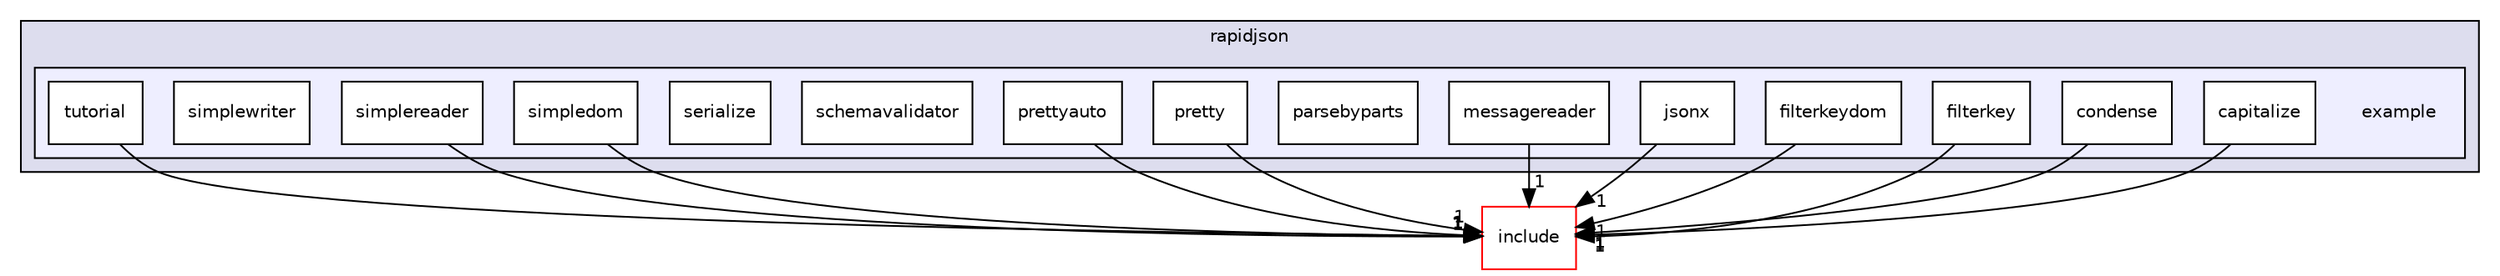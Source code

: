 digraph "build/vendor/rapidjson/src/rapidjson/example" {
  compound=true
  node [ fontsize="10", fontname="Helvetica"];
  edge [ labelfontsize="10", labelfontname="Helvetica"];
  subgraph clusterdir_b00f1299e06bcb8c74e6eaa767d6e43c {
    graph [ bgcolor="#ddddee", pencolor="black", label="rapidjson" fontname="Helvetica", fontsize="10", URL="dir_b00f1299e06bcb8c74e6eaa767d6e43c.html"]
  subgraph clusterdir_814f8d0b58d2cbbb7a64b29875efd4d1 {
    graph [ bgcolor="#eeeeff", pencolor="black", label="" URL="dir_814f8d0b58d2cbbb7a64b29875efd4d1.html"];
    dir_814f8d0b58d2cbbb7a64b29875efd4d1 [shape=plaintext label="example"];
    dir_7c7afcda8cc1c1369340fbc9ccb8adbe [shape=box label="capitalize" color="black" fillcolor="white" style="filled" URL="dir_7c7afcda8cc1c1369340fbc9ccb8adbe.html"];
    dir_9f681c6c7a73c83413e468a9d4e99dad [shape=box label="condense" color="black" fillcolor="white" style="filled" URL="dir_9f681c6c7a73c83413e468a9d4e99dad.html"];
    dir_8c6a58200b8b42ebc5cc4dc2fdc96d35 [shape=box label="filterkey" color="black" fillcolor="white" style="filled" URL="dir_8c6a58200b8b42ebc5cc4dc2fdc96d35.html"];
    dir_16600658ff4a703ed597ac045e9987b2 [shape=box label="filterkeydom" color="black" fillcolor="white" style="filled" URL="dir_16600658ff4a703ed597ac045e9987b2.html"];
    dir_8c4881fb7d6db4558d522cffb8196e09 [shape=box label="jsonx" color="black" fillcolor="white" style="filled" URL="dir_8c4881fb7d6db4558d522cffb8196e09.html"];
    dir_a931d167fa9e382160568f095ce52f1d [shape=box label="messagereader" color="black" fillcolor="white" style="filled" URL="dir_a931d167fa9e382160568f095ce52f1d.html"];
    dir_c732eb5a592938ee87f1a31abc13915d [shape=box label="parsebyparts" color="black" fillcolor="white" style="filled" URL="dir_c732eb5a592938ee87f1a31abc13915d.html"];
    dir_bc77bffd0bfa25c10e02333720836953 [shape=box label="pretty" color="black" fillcolor="white" style="filled" URL="dir_bc77bffd0bfa25c10e02333720836953.html"];
    dir_c89f5aa3d3423dff2d6095fa7c97d10d [shape=box label="prettyauto" color="black" fillcolor="white" style="filled" URL="dir_c89f5aa3d3423dff2d6095fa7c97d10d.html"];
    dir_c4148e570fbd3dd060644766e4283651 [shape=box label="schemavalidator" color="black" fillcolor="white" style="filled" URL="dir_c4148e570fbd3dd060644766e4283651.html"];
    dir_b4b4200a0542eb14c94b50b99dcfc233 [shape=box label="serialize" color="black" fillcolor="white" style="filled" URL="dir_b4b4200a0542eb14c94b50b99dcfc233.html"];
    dir_c8dd91bb8b7914453e23952ac7e627f9 [shape=box label="simpledom" color="black" fillcolor="white" style="filled" URL="dir_c8dd91bb8b7914453e23952ac7e627f9.html"];
    dir_b0840be1ef4eab4432e7ba2ffb81c1c7 [shape=box label="simplereader" color="black" fillcolor="white" style="filled" URL="dir_b0840be1ef4eab4432e7ba2ffb81c1c7.html"];
    dir_0b9fac1f71b0e9c728e73e970b493e2c [shape=box label="simplewriter" color="black" fillcolor="white" style="filled" URL="dir_0b9fac1f71b0e9c728e73e970b493e2c.html"];
    dir_4b015a1f0c5221084e9d08cae39bfff2 [shape=box label="tutorial" color="black" fillcolor="white" style="filled" URL="dir_4b015a1f0c5221084e9d08cae39bfff2.html"];
  }
  }
  dir_13cda55ee060365935dd1d37eaa22914 [shape=box label="include" fillcolor="white" style="filled" color="red" URL="dir_13cda55ee060365935dd1d37eaa22914.html"];
  dir_c89f5aa3d3423dff2d6095fa7c97d10d->dir_13cda55ee060365935dd1d37eaa22914 [headlabel="1", labeldistance=1.5 headhref="dir_000017_000024.html"];
  dir_16600658ff4a703ed597ac045e9987b2->dir_13cda55ee060365935dd1d37eaa22914 [headlabel="1", labeldistance=1.5 headhref="dir_000012_000024.html"];
  dir_c8dd91bb8b7914453e23952ac7e627f9->dir_13cda55ee060365935dd1d37eaa22914 [headlabel="1", labeldistance=1.5 headhref="dir_000020_000024.html"];
  dir_4b015a1f0c5221084e9d08cae39bfff2->dir_13cda55ee060365935dd1d37eaa22914 [headlabel="1", labeldistance=1.5 headhref="dir_000023_000024.html"];
  dir_8c6a58200b8b42ebc5cc4dc2fdc96d35->dir_13cda55ee060365935dd1d37eaa22914 [headlabel="1", labeldistance=1.5 headhref="dir_000011_000024.html"];
  dir_bc77bffd0bfa25c10e02333720836953->dir_13cda55ee060365935dd1d37eaa22914 [headlabel="1", labeldistance=1.5 headhref="dir_000016_000024.html"];
  dir_b0840be1ef4eab4432e7ba2ffb81c1c7->dir_13cda55ee060365935dd1d37eaa22914 [headlabel="1", labeldistance=1.5 headhref="dir_000021_000024.html"];
  dir_9f681c6c7a73c83413e468a9d4e99dad->dir_13cda55ee060365935dd1d37eaa22914 [headlabel="1", labeldistance=1.5 headhref="dir_000010_000024.html"];
  dir_8c4881fb7d6db4558d522cffb8196e09->dir_13cda55ee060365935dd1d37eaa22914 [headlabel="1", labeldistance=1.5 headhref="dir_000013_000024.html"];
  dir_7c7afcda8cc1c1369340fbc9ccb8adbe->dir_13cda55ee060365935dd1d37eaa22914 [headlabel="1", labeldistance=1.5 headhref="dir_000009_000024.html"];
  dir_a931d167fa9e382160568f095ce52f1d->dir_13cda55ee060365935dd1d37eaa22914 [headlabel="1", labeldistance=1.5 headhref="dir_000014_000024.html"];
}
